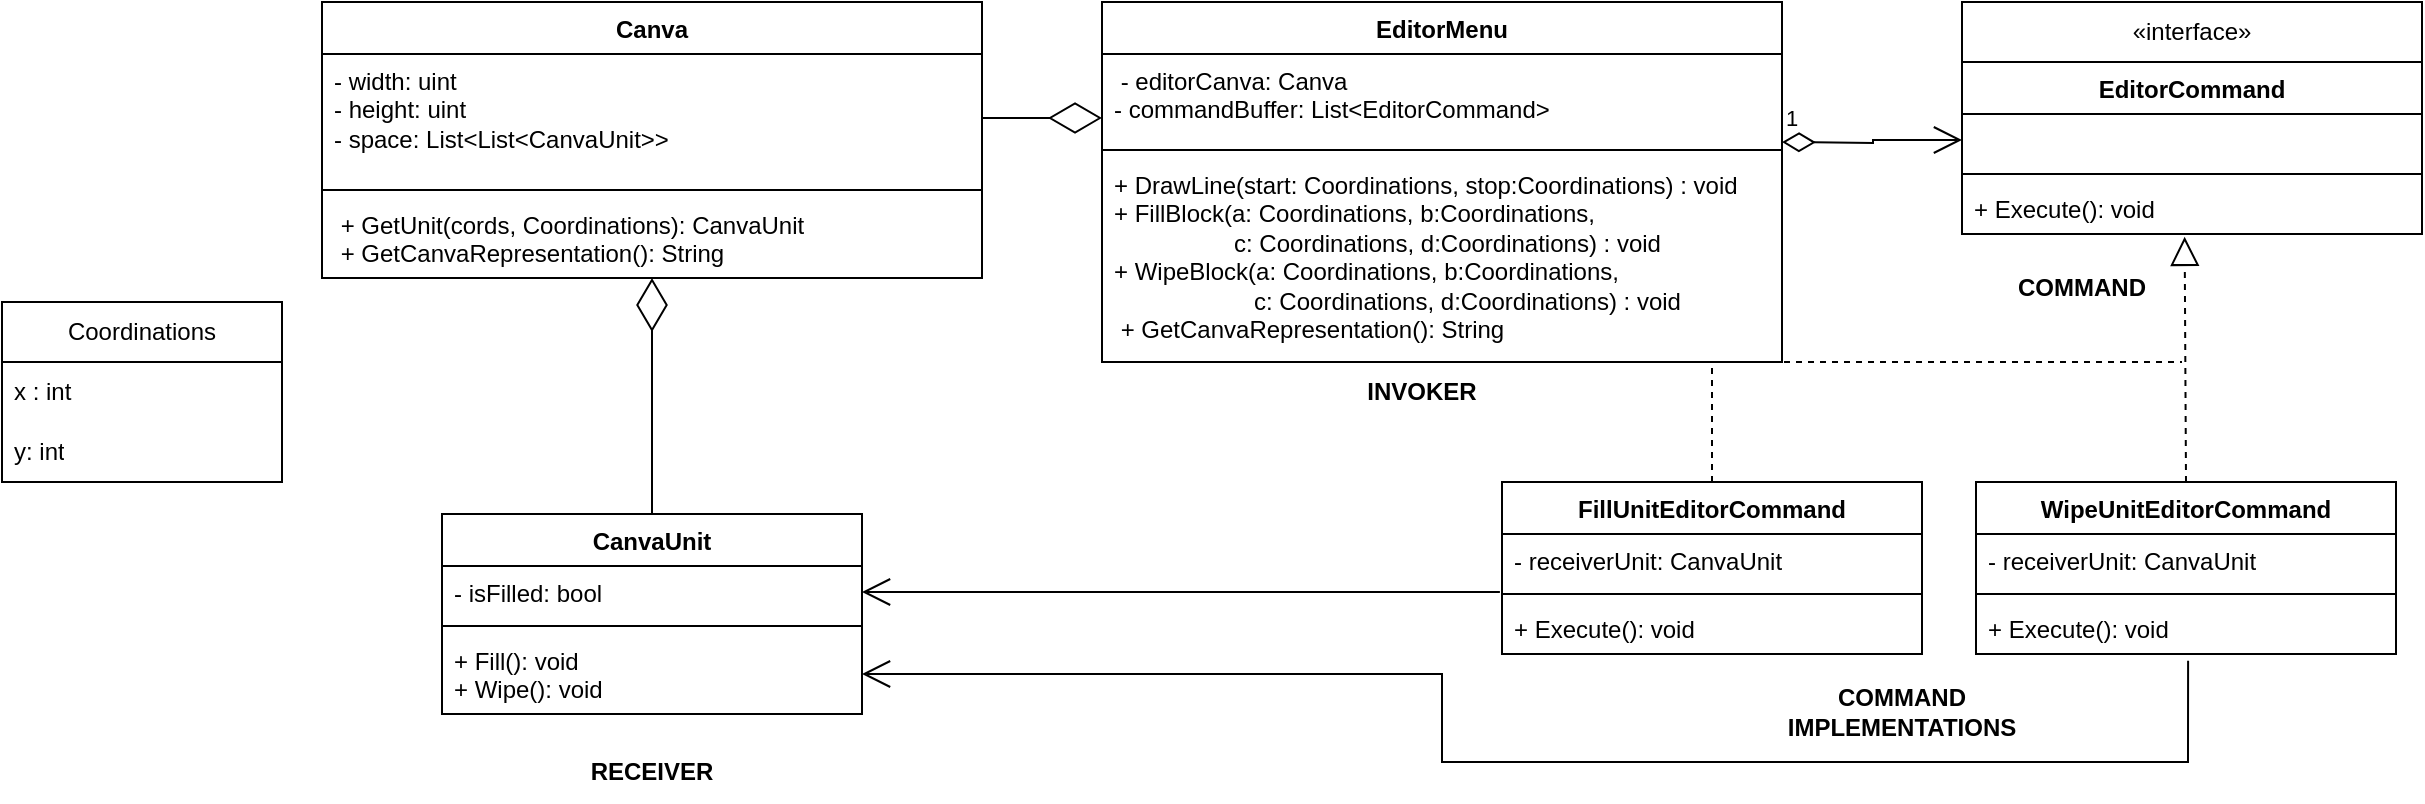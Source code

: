 <mxfile version="21.2.1" type="device">
  <diagram name="Strona-1" id="BchxE57i_t1PECSyct9q">
    <mxGraphModel dx="2328" dy="713" grid="1" gridSize="10" guides="1" tooltips="1" connect="1" arrows="1" fold="1" page="1" pageScale="1" pageWidth="827" pageHeight="1169" math="0" shadow="0">
      <root>
        <mxCell id="0" />
        <mxCell id="1" parent="0" />
        <mxCell id="ITwDlLuQBXxI53-09EQk-1" value="EditorCommand" style="swimlane;fontStyle=1;align=center;verticalAlign=top;childLayout=stackLayout;horizontal=1;startSize=26;horizontalStack=0;resizeParent=1;resizeParentMax=0;resizeLast=0;collapsible=1;marginBottom=0;whiteSpace=wrap;html=1;" parent="1" vertex="1">
          <mxGeometry x="540" y="130" width="230" height="86" as="geometry" />
        </mxCell>
        <mxCell id="ITwDlLuQBXxI53-09EQk-2" value="&amp;nbsp;" style="text;strokeColor=none;fillColor=none;align=left;verticalAlign=top;spacingLeft=4;spacingRight=4;overflow=hidden;rotatable=0;points=[[0,0.5],[1,0.5]];portConstraint=eastwest;whiteSpace=wrap;html=1;" parent="ITwDlLuQBXxI53-09EQk-1" vertex="1">
          <mxGeometry y="26" width="230" height="26" as="geometry" />
        </mxCell>
        <mxCell id="ITwDlLuQBXxI53-09EQk-3" value="" style="line;strokeWidth=1;fillColor=none;align=left;verticalAlign=middle;spacingTop=-1;spacingLeft=3;spacingRight=3;rotatable=0;labelPosition=right;points=[];portConstraint=eastwest;strokeColor=inherit;" parent="ITwDlLuQBXxI53-09EQk-1" vertex="1">
          <mxGeometry y="52" width="230" height="8" as="geometry" />
        </mxCell>
        <mxCell id="ITwDlLuQBXxI53-09EQk-4" value="+ Execute(): void" style="text;strokeColor=none;fillColor=none;align=left;verticalAlign=top;spacingLeft=4;spacingRight=4;overflow=hidden;rotatable=0;points=[[0,0.5],[1,0.5]];portConstraint=eastwest;whiteSpace=wrap;html=1;" parent="ITwDlLuQBXxI53-09EQk-1" vertex="1">
          <mxGeometry y="60" width="230" height="26" as="geometry" />
        </mxCell>
        <mxCell id="ITwDlLuQBXxI53-09EQk-5" value="«interface»&lt;br&gt;" style="html=1;whiteSpace=wrap;" parent="1" vertex="1">
          <mxGeometry x="540" y="100" width="230" height="30" as="geometry" />
        </mxCell>
        <mxCell id="ITwDlLuQBXxI53-09EQk-6" value="FillUnitEditorCommand" style="swimlane;fontStyle=1;align=center;verticalAlign=top;childLayout=stackLayout;horizontal=1;startSize=26;horizontalStack=0;resizeParent=1;resizeParentMax=0;resizeLast=0;collapsible=1;marginBottom=0;whiteSpace=wrap;html=1;" parent="1" vertex="1">
          <mxGeometry x="310" y="340" width="210" height="86" as="geometry" />
        </mxCell>
        <mxCell id="ITwDlLuQBXxI53-09EQk-7" value="- receiverUnit: CanvaUnit" style="text;strokeColor=none;fillColor=none;align=left;verticalAlign=top;spacingLeft=4;spacingRight=4;overflow=hidden;rotatable=0;points=[[0,0.5],[1,0.5]];portConstraint=eastwest;whiteSpace=wrap;html=1;" parent="ITwDlLuQBXxI53-09EQk-6" vertex="1">
          <mxGeometry y="26" width="210" height="26" as="geometry" />
        </mxCell>
        <mxCell id="ITwDlLuQBXxI53-09EQk-8" value="" style="line;strokeWidth=1;fillColor=none;align=left;verticalAlign=middle;spacingTop=-1;spacingLeft=3;spacingRight=3;rotatable=0;labelPosition=right;points=[];portConstraint=eastwest;strokeColor=inherit;" parent="ITwDlLuQBXxI53-09EQk-6" vertex="1">
          <mxGeometry y="52" width="210" height="8" as="geometry" />
        </mxCell>
        <mxCell id="ITwDlLuQBXxI53-09EQk-9" value="+ Execute(): void" style="text;strokeColor=none;fillColor=none;align=left;verticalAlign=top;spacingLeft=4;spacingRight=4;overflow=hidden;rotatable=0;points=[[0,0.5],[1,0.5]];portConstraint=eastwest;whiteSpace=wrap;html=1;" parent="ITwDlLuQBXxI53-09EQk-6" vertex="1">
          <mxGeometry y="60" width="210" height="26" as="geometry" />
        </mxCell>
        <mxCell id="ITwDlLuQBXxI53-09EQk-10" value="WipeUnitEditorCommand" style="swimlane;fontStyle=1;align=center;verticalAlign=top;childLayout=stackLayout;horizontal=1;startSize=26;horizontalStack=0;resizeParent=1;resizeParentMax=0;resizeLast=0;collapsible=1;marginBottom=0;whiteSpace=wrap;html=1;" parent="1" vertex="1">
          <mxGeometry x="547" y="340" width="210" height="86" as="geometry" />
        </mxCell>
        <mxCell id="ITwDlLuQBXxI53-09EQk-11" value="- receiverUnit: CanvaUnit" style="text;strokeColor=none;fillColor=none;align=left;verticalAlign=top;spacingLeft=4;spacingRight=4;overflow=hidden;rotatable=0;points=[[0,0.5],[1,0.5]];portConstraint=eastwest;whiteSpace=wrap;html=1;" parent="ITwDlLuQBXxI53-09EQk-10" vertex="1">
          <mxGeometry y="26" width="210" height="26" as="geometry" />
        </mxCell>
        <mxCell id="ITwDlLuQBXxI53-09EQk-12" value="" style="line;strokeWidth=1;fillColor=none;align=left;verticalAlign=middle;spacingTop=-1;spacingLeft=3;spacingRight=3;rotatable=0;labelPosition=right;points=[];portConstraint=eastwest;strokeColor=inherit;" parent="ITwDlLuQBXxI53-09EQk-10" vertex="1">
          <mxGeometry y="52" width="210" height="8" as="geometry" />
        </mxCell>
        <mxCell id="ITwDlLuQBXxI53-09EQk-13" value="+ Execute(): void" style="text;strokeColor=none;fillColor=none;align=left;verticalAlign=top;spacingLeft=4;spacingRight=4;overflow=hidden;rotatable=0;points=[[0,0.5],[1,0.5]];portConstraint=eastwest;whiteSpace=wrap;html=1;" parent="ITwDlLuQBXxI53-09EQk-10" vertex="1">
          <mxGeometry y="60" width="210" height="26" as="geometry" />
        </mxCell>
        <mxCell id="ITwDlLuQBXxI53-09EQk-18" value="EditorMenu" style="swimlane;fontStyle=1;align=center;verticalAlign=top;childLayout=stackLayout;horizontal=1;startSize=26;horizontalStack=0;resizeParent=1;resizeParentMax=0;resizeLast=0;collapsible=1;marginBottom=0;whiteSpace=wrap;html=1;" parent="1" vertex="1">
          <mxGeometry x="110" y="100" width="340" height="180" as="geometry" />
        </mxCell>
        <mxCell id="ITwDlLuQBXxI53-09EQk-19" value="&amp;nbsp;- editorCanva: Canva&lt;br&gt;- commandBuffer: List&amp;lt;EditorCommand&amp;gt;" style="text;strokeColor=none;fillColor=none;align=left;verticalAlign=top;spacingLeft=4;spacingRight=4;overflow=hidden;rotatable=0;points=[[0,0.5],[1,0.5]];portConstraint=eastwest;whiteSpace=wrap;html=1;" parent="ITwDlLuQBXxI53-09EQk-18" vertex="1">
          <mxGeometry y="26" width="340" height="44" as="geometry" />
        </mxCell>
        <mxCell id="ITwDlLuQBXxI53-09EQk-20" value="" style="line;strokeWidth=1;fillColor=none;align=left;verticalAlign=middle;spacingTop=-1;spacingLeft=3;spacingRight=3;rotatable=0;labelPosition=right;points=[];portConstraint=eastwest;strokeColor=inherit;" parent="ITwDlLuQBXxI53-09EQk-18" vertex="1">
          <mxGeometry y="70" width="340" height="8" as="geometry" />
        </mxCell>
        <mxCell id="ITwDlLuQBXxI53-09EQk-21" value="+ DrawLine(start: Coordinations, stop:Coordinations) : void&lt;br&gt;+ FillBlock(a: Coordinations, b:Coordinations,&lt;br&gt;&amp;nbsp; &amp;nbsp; &amp;nbsp; &amp;nbsp; &amp;nbsp; &amp;nbsp; &amp;nbsp; &amp;nbsp; &amp;nbsp; c: Coordinations, d:Coordinations) : void&lt;br&gt;+ WipeBlock(a: Coordinations, b:Coordinations,&lt;br style=&quot;border-color: var(--border-color);&quot;&gt;&amp;nbsp; &amp;nbsp; &amp;nbsp; &amp;nbsp; &amp;nbsp; &amp;nbsp; &amp;nbsp; &amp;nbsp; &amp;nbsp; &amp;nbsp; &amp;nbsp;c: Coordinations, d:Coordinations) : void&lt;br&gt;&amp;nbsp;+ GetCanvaRepresentation(): String" style="text;strokeColor=none;fillColor=none;align=left;verticalAlign=top;spacingLeft=4;spacingRight=4;overflow=hidden;rotatable=0;points=[[0,0.5],[1,0.5]];portConstraint=eastwest;whiteSpace=wrap;html=1;" parent="ITwDlLuQBXxI53-09EQk-18" vertex="1">
          <mxGeometry y="78" width="340" height="102" as="geometry" />
        </mxCell>
        <mxCell id="ITwDlLuQBXxI53-09EQk-22" value="CanvaUnit" style="swimlane;fontStyle=1;align=center;verticalAlign=top;childLayout=stackLayout;horizontal=1;startSize=26;horizontalStack=0;resizeParent=1;resizeParentMax=0;resizeLast=0;collapsible=1;marginBottom=0;whiteSpace=wrap;html=1;" parent="1" vertex="1">
          <mxGeometry x="-220" y="356" width="210" height="100" as="geometry" />
        </mxCell>
        <mxCell id="ITwDlLuQBXxI53-09EQk-23" value="- isFilled: bool" style="text;strokeColor=none;fillColor=none;align=left;verticalAlign=top;spacingLeft=4;spacingRight=4;overflow=hidden;rotatable=0;points=[[0,0.5],[1,0.5]];portConstraint=eastwest;whiteSpace=wrap;html=1;" parent="ITwDlLuQBXxI53-09EQk-22" vertex="1">
          <mxGeometry y="26" width="210" height="26" as="geometry" />
        </mxCell>
        <mxCell id="ITwDlLuQBXxI53-09EQk-24" value="" style="line;strokeWidth=1;fillColor=none;align=left;verticalAlign=middle;spacingTop=-1;spacingLeft=3;spacingRight=3;rotatable=0;labelPosition=right;points=[];portConstraint=eastwest;strokeColor=inherit;" parent="ITwDlLuQBXxI53-09EQk-22" vertex="1">
          <mxGeometry y="52" width="210" height="8" as="geometry" />
        </mxCell>
        <mxCell id="ITwDlLuQBXxI53-09EQk-25" value="+ Fill(): void&lt;br&gt;+ Wipe(): void" style="text;strokeColor=none;fillColor=none;align=left;verticalAlign=top;spacingLeft=4;spacingRight=4;overflow=hidden;rotatable=0;points=[[0,0.5],[1,0.5]];portConstraint=eastwest;whiteSpace=wrap;html=1;" parent="ITwDlLuQBXxI53-09EQk-22" vertex="1">
          <mxGeometry y="60" width="210" height="40" as="geometry" />
        </mxCell>
        <mxCell id="ITwDlLuQBXxI53-09EQk-26" value="Canva" style="swimlane;fontStyle=1;align=center;verticalAlign=top;childLayout=stackLayout;horizontal=1;startSize=26;horizontalStack=0;resizeParent=1;resizeParentMax=0;resizeLast=0;collapsible=1;marginBottom=0;whiteSpace=wrap;html=1;" parent="1" vertex="1">
          <mxGeometry x="-280" y="100" width="330" height="138" as="geometry" />
        </mxCell>
        <mxCell id="ITwDlLuQBXxI53-09EQk-27" value="- width: uint&lt;br&gt;- height: uint&amp;nbsp;&lt;br&gt;- space: List&amp;lt;List&amp;lt;CanvaUnit&amp;gt;&amp;gt;" style="text;strokeColor=none;fillColor=none;align=left;verticalAlign=top;spacingLeft=4;spacingRight=4;overflow=hidden;rotatable=0;points=[[0,0.5],[1,0.5]];portConstraint=eastwest;whiteSpace=wrap;html=1;" parent="ITwDlLuQBXxI53-09EQk-26" vertex="1">
          <mxGeometry y="26" width="330" height="64" as="geometry" />
        </mxCell>
        <mxCell id="ITwDlLuQBXxI53-09EQk-28" value="" style="line;strokeWidth=1;fillColor=none;align=left;verticalAlign=middle;spacingTop=-1;spacingLeft=3;spacingRight=3;rotatable=0;labelPosition=right;points=[];portConstraint=eastwest;strokeColor=inherit;" parent="ITwDlLuQBXxI53-09EQk-26" vertex="1">
          <mxGeometry y="90" width="330" height="8" as="geometry" />
        </mxCell>
        <mxCell id="ITwDlLuQBXxI53-09EQk-29" value="&amp;nbsp;+ GetUnit(cords, Coordinations): CanvaUnit&lt;br&gt;&amp;nbsp;+ GetCanvaRepresentation(): String" style="text;strokeColor=none;fillColor=none;align=left;verticalAlign=top;spacingLeft=4;spacingRight=4;overflow=hidden;rotatable=0;points=[[0,0.5],[1,0.5]];portConstraint=eastwest;whiteSpace=wrap;html=1;" parent="ITwDlLuQBXxI53-09EQk-26" vertex="1">
          <mxGeometry y="98" width="330" height="40" as="geometry" />
        </mxCell>
        <mxCell id="ITwDlLuQBXxI53-09EQk-30" value="" style="endArrow=diamondThin;endFill=0;endSize=24;html=1;rounded=0;exitX=0.5;exitY=0;exitDx=0;exitDy=0;" parent="1" source="ITwDlLuQBXxI53-09EQk-22" target="ITwDlLuQBXxI53-09EQk-29" edge="1">
          <mxGeometry width="160" relative="1" as="geometry">
            <mxPoint x="-70" y="300" as="sourcePoint" />
            <mxPoint x="-70" y="250" as="targetPoint" />
          </mxGeometry>
        </mxCell>
        <mxCell id="ITwDlLuQBXxI53-09EQk-32" value="" style="endArrow=diamondThin;endFill=0;endSize=24;html=1;rounded=0;exitX=1;exitY=0.5;exitDx=0;exitDy=0;" parent="1" source="ITwDlLuQBXxI53-09EQk-27" edge="1">
          <mxGeometry width="160" relative="1" as="geometry">
            <mxPoint x="60" y="312" as="sourcePoint" />
            <mxPoint x="110" y="158" as="targetPoint" />
          </mxGeometry>
        </mxCell>
        <mxCell id="ITwDlLuQBXxI53-09EQk-33" value="" style="endArrow=block;dashed=1;endFill=0;endSize=12;html=1;rounded=0;exitX=0.5;exitY=0;exitDx=0;exitDy=0;entryX=0.484;entryY=1.054;entryDx=0;entryDy=0;entryPerimeter=0;" parent="1" source="ITwDlLuQBXxI53-09EQk-10" target="ITwDlLuQBXxI53-09EQk-4" edge="1">
          <mxGeometry width="160" relative="1" as="geometry">
            <mxPoint x="490" y="270" as="sourcePoint" />
            <mxPoint x="650" y="230" as="targetPoint" />
          </mxGeometry>
        </mxCell>
        <mxCell id="ITwDlLuQBXxI53-09EQk-34" value="" style="endArrow=none;dashed=1;html=1;rounded=0;exitX=0.5;exitY=0;exitDx=0;exitDy=0;" parent="1" source="ITwDlLuQBXxI53-09EQk-6" edge="1">
          <mxGeometry width="50" height="50" relative="1" as="geometry">
            <mxPoint x="450" y="300" as="sourcePoint" />
            <mxPoint x="650" y="280" as="targetPoint" />
            <Array as="points">
              <mxPoint x="415" y="280" />
            </Array>
          </mxGeometry>
        </mxCell>
        <mxCell id="ITwDlLuQBXxI53-09EQk-36" value="" style="endArrow=open;endFill=1;endSize=12;html=1;rounded=0;exitX=-0.005;exitY=1.115;exitDx=0;exitDy=0;entryX=1;entryY=0.5;entryDx=0;entryDy=0;exitPerimeter=0;" parent="1" source="ITwDlLuQBXxI53-09EQk-7" target="ITwDlLuQBXxI53-09EQk-23" edge="1">
          <mxGeometry width="160" relative="1" as="geometry">
            <mxPoint x="70" y="440" as="sourcePoint" />
            <mxPoint x="230" y="440" as="targetPoint" />
          </mxGeometry>
        </mxCell>
        <mxCell id="ITwDlLuQBXxI53-09EQk-40" value="" style="endArrow=open;endFill=1;endSize=12;html=1;rounded=0;exitX=0.505;exitY=1.131;exitDx=0;exitDy=0;entryX=1;entryY=0.5;entryDx=0;entryDy=0;exitPerimeter=0;" parent="1" source="ITwDlLuQBXxI53-09EQk-13" target="ITwDlLuQBXxI53-09EQk-25" edge="1">
          <mxGeometry width="160" relative="1" as="geometry">
            <mxPoint x="649" y="490" as="sourcePoint" />
            <mxPoint x="380" y="490" as="targetPoint" />
            <Array as="points">
              <mxPoint x="653" y="480" />
              <mxPoint x="280" y="480" />
              <mxPoint x="280" y="436" />
            </Array>
          </mxGeometry>
        </mxCell>
        <mxCell id="ITwDlLuQBXxI53-09EQk-41" value="&lt;b&gt;RECEIVER&lt;/b&gt;" style="text;html=1;strokeColor=none;fillColor=none;align=center;verticalAlign=middle;whiteSpace=wrap;rounded=0;" parent="1" vertex="1">
          <mxGeometry x="-145" y="470" width="60" height="30" as="geometry" />
        </mxCell>
        <mxCell id="ITwDlLuQBXxI53-09EQk-42" value="&lt;b&gt;INVOKER&lt;/b&gt;" style="text;html=1;strokeColor=none;fillColor=none;align=center;verticalAlign=middle;whiteSpace=wrap;rounded=0;" parent="1" vertex="1">
          <mxGeometry x="240" y="280" width="60" height="30" as="geometry" />
        </mxCell>
        <mxCell id="ITwDlLuQBXxI53-09EQk-43" value="&lt;b&gt;COMMAND IMPLEMENTATIONS&lt;/b&gt;" style="text;html=1;strokeColor=none;fillColor=none;align=center;verticalAlign=middle;whiteSpace=wrap;rounded=0;" parent="1" vertex="1">
          <mxGeometry x="480" y="440" width="60" height="30" as="geometry" />
        </mxCell>
        <mxCell id="ITwDlLuQBXxI53-09EQk-44" value="&lt;b&gt;COMMAND&lt;/b&gt;" style="text;html=1;strokeColor=none;fillColor=none;align=center;verticalAlign=middle;whiteSpace=wrap;rounded=0;" parent="1" vertex="1">
          <mxGeometry x="570" y="228" width="60" height="30" as="geometry" />
        </mxCell>
        <mxCell id="ITwDlLuQBXxI53-09EQk-45" value="Coordinations" style="swimlane;fontStyle=0;childLayout=stackLayout;horizontal=1;startSize=30;horizontalStack=0;resizeParent=1;resizeParentMax=0;resizeLast=0;collapsible=1;marginBottom=0;whiteSpace=wrap;html=1;" parent="1" vertex="1">
          <mxGeometry x="-440" y="250" width="140" height="90" as="geometry" />
        </mxCell>
        <mxCell id="ITwDlLuQBXxI53-09EQk-46" value="x : int" style="text;strokeColor=none;fillColor=none;align=left;verticalAlign=middle;spacingLeft=4;spacingRight=4;overflow=hidden;points=[[0,0.5],[1,0.5]];portConstraint=eastwest;rotatable=0;whiteSpace=wrap;html=1;" parent="ITwDlLuQBXxI53-09EQk-45" vertex="1">
          <mxGeometry y="30" width="140" height="30" as="geometry" />
        </mxCell>
        <mxCell id="ITwDlLuQBXxI53-09EQk-47" value="y: int" style="text;strokeColor=none;fillColor=none;align=left;verticalAlign=middle;spacingLeft=4;spacingRight=4;overflow=hidden;points=[[0,0.5],[1,0.5]];portConstraint=eastwest;rotatable=0;whiteSpace=wrap;html=1;" parent="ITwDlLuQBXxI53-09EQk-45" vertex="1">
          <mxGeometry y="60" width="140" height="30" as="geometry" />
        </mxCell>
        <mxCell id="ITwDlLuQBXxI53-09EQk-49" value="1" style="endArrow=open;html=1;endSize=12;startArrow=diamondThin;startSize=14;startFill=0;edgeStyle=orthogonalEdgeStyle;align=left;verticalAlign=bottom;rounded=0;entryX=0;entryY=0.5;entryDx=0;entryDy=0;" parent="1" target="ITwDlLuQBXxI53-09EQk-2" edge="1">
          <mxGeometry x="-1" y="3" relative="1" as="geometry">
            <mxPoint x="450" y="170" as="sourcePoint" />
            <mxPoint x="400" y="320" as="targetPoint" />
          </mxGeometry>
        </mxCell>
      </root>
    </mxGraphModel>
  </diagram>
</mxfile>
